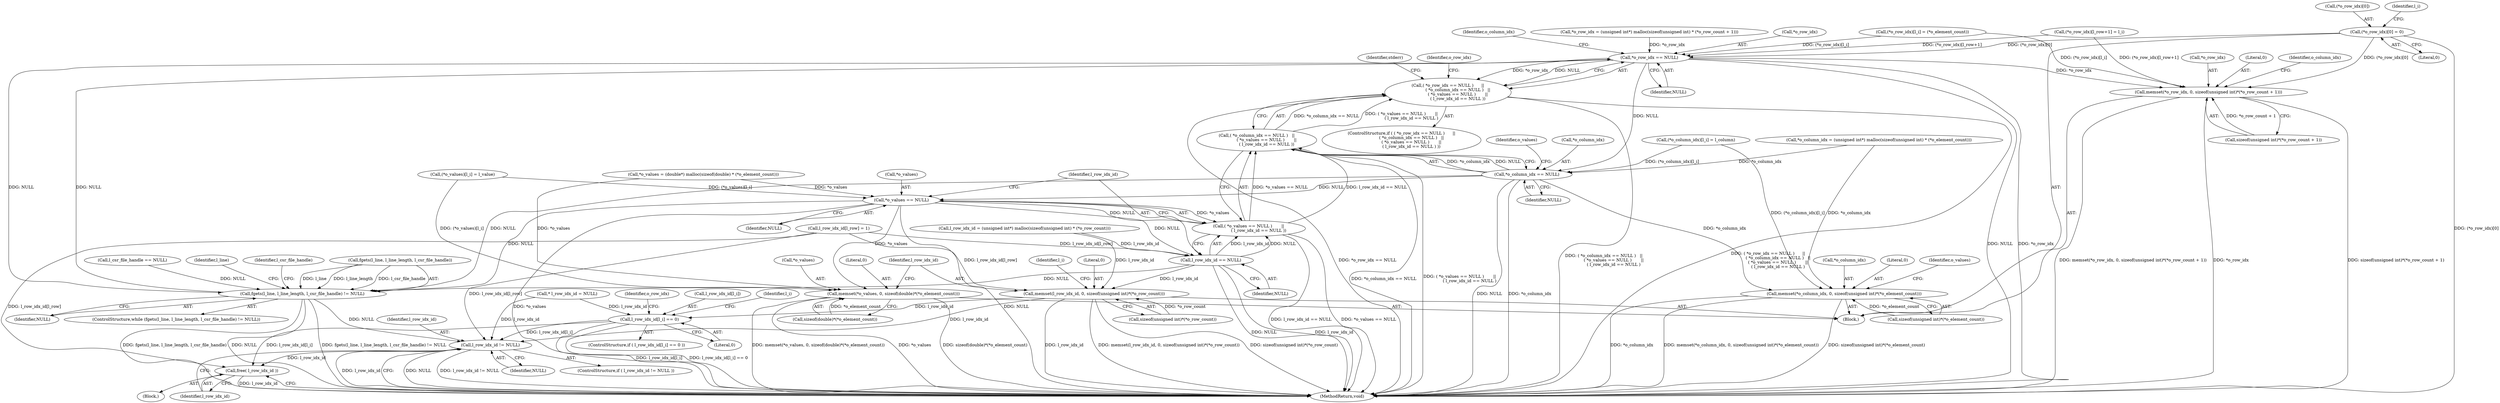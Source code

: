 digraph "0_libxsmm_151481489192e6d1997f8bde52c5c425ea41741d@pointer" {
"1000326" [label="(Call,(*o_row_idx)[0] = 0)"];
"1000248" [label="(Call,*o_row_idx == NULL)"];
"1000159" [label="(Call,fgets(l_line, l_line_length, l_csr_file_handle) != NULL)"];
"1000439" [label="(Call,l_row_idx_id != NULL)"];
"1000443" [label="(Call,free( l_row_idx_id ))"];
"1000247" [label="(Call,( *o_row_idx == NULL )      ||\n               ( *o_column_idx == NULL )   ||\n               ( *o_values == NULL )       ||\n               ( l_row_idx_id == NULL ))"];
"1000253" [label="(Call,*o_column_idx == NULL)"];
"1000252" [label="(Call,( *o_column_idx == NULL )   ||\n               ( *o_values == NULL )       ||\n               ( l_row_idx_id == NULL ))"];
"1000258" [label="(Call,*o_values == NULL)"];
"1000257" [label="(Call,( *o_values == NULL )       ||\n               ( l_row_idx_id == NULL ))"];
"1000262" [label="(Call,l_row_idx_id == NULL)"];
"1000299" [label="(Call,memset(l_row_idx_id, 0, sizeof(unsigned int)*(*o_row_count)))"];
"1000421" [label="(Call,l_row_idx_id[l_i] == 0)"];
"1000290" [label="(Call,memset(*o_values, 0, sizeof(double)*(*o_element_count)))"];
"1000281" [label="(Call,memset(*o_column_idx, 0, sizeof(unsigned int)*(*o_element_count)))"];
"1000270" [label="(Call,memset(*o_row_idx, 0, sizeof(unsigned int)*(*o_row_count + 1)))"];
"1000159" [label="(Call,fgets(l_line, l_line_length, l_csr_file_handle) != NULL)"];
"1000249" [label="(Call,*o_row_idx)"];
"1000212" [label="(Call,*o_row_idx = (unsigned int*) malloc(sizeof(unsigned int) * (*o_row_count + 1)))"];
"1000160" [label="(Call,fgets(l_line, l_line_length, l_csr_file_handle))"];
"1000430" [label="(Identifier,o_row_idx)"];
"1000300" [label="(Identifier,l_row_idx_id)"];
"1000294" [label="(Call,sizeof(double)*(*o_element_count))"];
"1000248" [label="(Call,*o_row_idx == NULL)"];
"1000281" [label="(Call,memset(*o_column_idx, 0, sizeof(unsigned int)*(*o_element_count)))"];
"1000384" [label="(Call,l_row_idx_id[l_row] = 1)"];
"1000263" [label="(Identifier,l_row_idx_id)"];
"1000292" [label="(Identifier,o_values)"];
"1000327" [label="(Call,(*o_row_idx)[0])"];
"1000422" [label="(Call,l_row_idx_id[l_i])"];
"1000418" [label="(Identifier,l_i)"];
"1000137" [label="(Call,* l_row_idx_id = NULL)"];
"1000326" [label="(Call,(*o_row_idx)[0] = 0)"];
"1000319" [label="(Call,(*o_row_idx)[l_i] = (*o_element_count))"];
"1000158" [label="(ControlStructure,while (fgets(l_line, l_line_length, l_csr_file_handle) != NULL))"];
"1000270" [label="(Call,memset(*o_row_idx, 0, sizeof(unsigned int)*(*o_row_count + 1)))"];
"1000255" [label="(Identifier,o_column_idx)"];
"1000254" [label="(Call,*o_column_idx)"];
"1000260" [label="(Identifier,o_values)"];
"1000376" [label="(Call,(*o_values)[l_i] = l_value)"];
"1000236" [label="(Call,l_row_idx_id = (unsigned int*) malloc(sizeof(unsigned int) * (*o_row_count)))"];
"1000271" [label="(Call,*o_row_idx)"];
"1000420" [label="(ControlStructure,if ( l_row_idx_id[l_i] == 0 ))"];
"1000253" [label="(Call,*o_column_idx == NULL)"];
"1000302" [label="(Call,sizeof(unsigned int)*(*o_row_count))"];
"1000425" [label="(Literal,0)"];
"1000282" [label="(Call,*o_column_idx)"];
"1000251" [label="(Identifier,NULL)"];
"1000272" [label="(Identifier,o_row_idx)"];
"1000445" [label="(MethodReturn,void)"];
"1000442" [label="(Block,)"];
"1000273" [label="(Literal,0)"];
"1000200" [label="(Block,)"];
"1000274" [label="(Call,sizeof(unsigned int)*(*o_row_count + 1))"];
"1000246" [label="(ControlStructure,if ( ( *o_row_idx == NULL )      ||\n               ( *o_column_idx == NULL )   ||\n               ( *o_values == NULL )       ||\n               ( l_row_idx_id == NULL ) ))"];
"1000438" [label="(ControlStructure,if ( l_row_idx_id != NULL ))"];
"1000331" [label="(Literal,0)"];
"1000264" [label="(Identifier,NULL)"];
"1000262" [label="(Call,l_row_idx_id == NULL)"];
"1000370" [label="(Call,(*o_column_idx)[l_i] = l_column)"];
"1000444" [label="(Identifier,l_row_idx_id)"];
"1000309" [label="(Identifier,l_i)"];
"1000398" [label="(Identifier,l_csr_file_handle)"];
"1000261" [label="(Identifier,NULL)"];
"1000258" [label="(Call,*o_values == NULL)"];
"1000439" [label="(Call,l_row_idx_id != NULL)"];
"1000150" [label="(Call,l_csr_file_handle == NULL)"];
"1000440" [label="(Identifier,l_row_idx_id)"];
"1000443" [label="(Call,free( l_row_idx_id ))"];
"1000299" [label="(Call,memset(l_row_idx_id, 0, sizeof(unsigned int)*(*o_row_count)))"];
"1000252" [label="(Call,( *o_column_idx == NULL )   ||\n               ( *o_values == NULL )       ||\n               ( l_row_idx_id == NULL ))"];
"1000256" [label="(Identifier,NULL)"];
"1000225" [label="(Call,*o_values = (double*) malloc(sizeof(double) * (*o_element_count)))"];
"1000259" [label="(Call,*o_values)"];
"1000283" [label="(Identifier,o_column_idx)"];
"1000290" [label="(Call,memset(*o_values, 0, sizeof(double)*(*o_element_count)))"];
"1000169" [label="(Identifier,l_line)"];
"1000441" [label="(Identifier,NULL)"];
"1000284" [label="(Literal,0)"];
"1000389" [label="(Call,(*o_row_idx)[l_row+1] = l_i)"];
"1000293" [label="(Literal,0)"];
"1000421" [label="(Call,l_row_idx_id[l_i] == 0)"];
"1000201" [label="(Call,*o_column_idx = (unsigned int*) malloc(sizeof(unsigned int) * (*o_element_count)))"];
"1000333" [label="(Identifier,l_i)"];
"1000267" [label="(Identifier,stderr)"];
"1000291" [label="(Call,*o_values)"];
"1000164" [label="(Identifier,NULL)"];
"1000247" [label="(Call,( *o_row_idx == NULL )      ||\n               ( *o_column_idx == NULL )   ||\n               ( *o_values == NULL )       ||\n               ( l_row_idx_id == NULL ))"];
"1000301" [label="(Literal,0)"];
"1000285" [label="(Call,sizeof(unsigned int)*(*o_element_count))"];
"1000257" [label="(Call,( *o_values == NULL )       ||\n               ( l_row_idx_id == NULL ))"];
"1000326" -> "1000200"  [label="AST: "];
"1000326" -> "1000331"  [label="CFG: "];
"1000327" -> "1000326"  [label="AST: "];
"1000331" -> "1000326"  [label="AST: "];
"1000333" -> "1000326"  [label="CFG: "];
"1000326" -> "1000445"  [label="DDG: (*o_row_idx)[0]"];
"1000326" -> "1000248"  [label="DDG: (*o_row_idx)[0]"];
"1000326" -> "1000270"  [label="DDG: (*o_row_idx)[0]"];
"1000248" -> "1000247"  [label="AST: "];
"1000248" -> "1000251"  [label="CFG: "];
"1000249" -> "1000248"  [label="AST: "];
"1000251" -> "1000248"  [label="AST: "];
"1000255" -> "1000248"  [label="CFG: "];
"1000247" -> "1000248"  [label="CFG: "];
"1000248" -> "1000445"  [label="DDG: NULL"];
"1000248" -> "1000445"  [label="DDG: *o_row_idx"];
"1000248" -> "1000159"  [label="DDG: NULL"];
"1000248" -> "1000247"  [label="DDG: *o_row_idx"];
"1000248" -> "1000247"  [label="DDG: NULL"];
"1000319" -> "1000248"  [label="DDG: (*o_row_idx)[l_i]"];
"1000389" -> "1000248"  [label="DDG: (*o_row_idx)[l_row+1]"];
"1000212" -> "1000248"  [label="DDG: *o_row_idx"];
"1000159" -> "1000248"  [label="DDG: NULL"];
"1000248" -> "1000253"  [label="DDG: NULL"];
"1000248" -> "1000270"  [label="DDG: *o_row_idx"];
"1000159" -> "1000158"  [label="AST: "];
"1000159" -> "1000164"  [label="CFG: "];
"1000160" -> "1000159"  [label="AST: "];
"1000164" -> "1000159"  [label="AST: "];
"1000169" -> "1000159"  [label="CFG: "];
"1000398" -> "1000159"  [label="CFG: "];
"1000159" -> "1000445"  [label="DDG: fgets(l_line, l_line_length, l_csr_file_handle) != NULL"];
"1000159" -> "1000445"  [label="DDG: NULL"];
"1000159" -> "1000445"  [label="DDG: fgets(l_line, l_line_length, l_csr_file_handle)"];
"1000160" -> "1000159"  [label="DDG: l_line"];
"1000160" -> "1000159"  [label="DDG: l_line_length"];
"1000160" -> "1000159"  [label="DDG: l_csr_file_handle"];
"1000150" -> "1000159"  [label="DDG: NULL"];
"1000262" -> "1000159"  [label="DDG: NULL"];
"1000258" -> "1000159"  [label="DDG: NULL"];
"1000253" -> "1000159"  [label="DDG: NULL"];
"1000159" -> "1000439"  [label="DDG: NULL"];
"1000439" -> "1000438"  [label="AST: "];
"1000439" -> "1000441"  [label="CFG: "];
"1000440" -> "1000439"  [label="AST: "];
"1000441" -> "1000439"  [label="AST: "];
"1000444" -> "1000439"  [label="CFG: "];
"1000445" -> "1000439"  [label="CFG: "];
"1000439" -> "1000445"  [label="DDG: l_row_idx_id"];
"1000439" -> "1000445"  [label="DDG: NULL"];
"1000439" -> "1000445"  [label="DDG: l_row_idx_id != NULL"];
"1000421" -> "1000439"  [label="DDG: l_row_idx_id[l_i]"];
"1000299" -> "1000439"  [label="DDG: l_row_idx_id"];
"1000137" -> "1000439"  [label="DDG: l_row_idx_id"];
"1000384" -> "1000439"  [label="DDG: l_row_idx_id[l_row]"];
"1000439" -> "1000443"  [label="DDG: l_row_idx_id"];
"1000443" -> "1000442"  [label="AST: "];
"1000443" -> "1000444"  [label="CFG: "];
"1000444" -> "1000443"  [label="AST: "];
"1000445" -> "1000443"  [label="CFG: "];
"1000443" -> "1000445"  [label="DDG: l_row_idx_id"];
"1000421" -> "1000443"  [label="DDG: l_row_idx_id[l_i]"];
"1000384" -> "1000443"  [label="DDG: l_row_idx_id[l_row]"];
"1000247" -> "1000246"  [label="AST: "];
"1000247" -> "1000252"  [label="CFG: "];
"1000252" -> "1000247"  [label="AST: "];
"1000267" -> "1000247"  [label="CFG: "];
"1000272" -> "1000247"  [label="CFG: "];
"1000247" -> "1000445"  [label="DDG: *o_row_idx == NULL"];
"1000247" -> "1000445"  [label="DDG: ( *o_column_idx == NULL )   ||\n               ( *o_values == NULL )       ||\n               ( l_row_idx_id == NULL )"];
"1000247" -> "1000445"  [label="DDG: ( *o_row_idx == NULL )      ||\n               ( *o_column_idx == NULL )   ||\n               ( *o_values == NULL )       ||\n               ( l_row_idx_id == NULL )"];
"1000252" -> "1000247"  [label="DDG: *o_column_idx == NULL"];
"1000252" -> "1000247"  [label="DDG: ( *o_values == NULL )       ||\n               ( l_row_idx_id == NULL )"];
"1000253" -> "1000252"  [label="AST: "];
"1000253" -> "1000256"  [label="CFG: "];
"1000254" -> "1000253"  [label="AST: "];
"1000256" -> "1000253"  [label="AST: "];
"1000260" -> "1000253"  [label="CFG: "];
"1000252" -> "1000253"  [label="CFG: "];
"1000253" -> "1000445"  [label="DDG: *o_column_idx"];
"1000253" -> "1000445"  [label="DDG: NULL"];
"1000253" -> "1000252"  [label="DDG: *o_column_idx"];
"1000253" -> "1000252"  [label="DDG: NULL"];
"1000370" -> "1000253"  [label="DDG: (*o_column_idx)[l_i]"];
"1000201" -> "1000253"  [label="DDG: *o_column_idx"];
"1000253" -> "1000258"  [label="DDG: NULL"];
"1000253" -> "1000281"  [label="DDG: *o_column_idx"];
"1000252" -> "1000257"  [label="CFG: "];
"1000257" -> "1000252"  [label="AST: "];
"1000252" -> "1000445"  [label="DDG: *o_column_idx == NULL"];
"1000252" -> "1000445"  [label="DDG: ( *o_values == NULL )       ||\n               ( l_row_idx_id == NULL )"];
"1000257" -> "1000252"  [label="DDG: *o_values == NULL"];
"1000257" -> "1000252"  [label="DDG: l_row_idx_id == NULL"];
"1000258" -> "1000257"  [label="AST: "];
"1000258" -> "1000261"  [label="CFG: "];
"1000259" -> "1000258"  [label="AST: "];
"1000261" -> "1000258"  [label="AST: "];
"1000263" -> "1000258"  [label="CFG: "];
"1000257" -> "1000258"  [label="CFG: "];
"1000258" -> "1000445"  [label="DDG: *o_values"];
"1000258" -> "1000445"  [label="DDG: NULL"];
"1000258" -> "1000257"  [label="DDG: *o_values"];
"1000258" -> "1000257"  [label="DDG: NULL"];
"1000376" -> "1000258"  [label="DDG: (*o_values)[l_i]"];
"1000225" -> "1000258"  [label="DDG: *o_values"];
"1000258" -> "1000262"  [label="DDG: NULL"];
"1000258" -> "1000290"  [label="DDG: *o_values"];
"1000257" -> "1000262"  [label="CFG: "];
"1000262" -> "1000257"  [label="AST: "];
"1000257" -> "1000445"  [label="DDG: *o_values == NULL"];
"1000257" -> "1000445"  [label="DDG: l_row_idx_id == NULL"];
"1000262" -> "1000257"  [label="DDG: l_row_idx_id"];
"1000262" -> "1000257"  [label="DDG: NULL"];
"1000262" -> "1000264"  [label="CFG: "];
"1000263" -> "1000262"  [label="AST: "];
"1000264" -> "1000262"  [label="AST: "];
"1000262" -> "1000445"  [label="DDG: l_row_idx_id"];
"1000262" -> "1000445"  [label="DDG: NULL"];
"1000236" -> "1000262"  [label="DDG: l_row_idx_id"];
"1000384" -> "1000262"  [label="DDG: l_row_idx_id[l_row]"];
"1000262" -> "1000299"  [label="DDG: l_row_idx_id"];
"1000299" -> "1000200"  [label="AST: "];
"1000299" -> "1000302"  [label="CFG: "];
"1000300" -> "1000299"  [label="AST: "];
"1000301" -> "1000299"  [label="AST: "];
"1000302" -> "1000299"  [label="AST: "];
"1000309" -> "1000299"  [label="CFG: "];
"1000299" -> "1000445"  [label="DDG: memset(l_row_idx_id, 0, sizeof(unsigned int)*(*o_row_count))"];
"1000299" -> "1000445"  [label="DDG: sizeof(unsigned int)*(*o_row_count)"];
"1000299" -> "1000445"  [label="DDG: l_row_idx_id"];
"1000236" -> "1000299"  [label="DDG: l_row_idx_id"];
"1000384" -> "1000299"  [label="DDG: l_row_idx_id[l_row]"];
"1000302" -> "1000299"  [label="DDG: *o_row_count"];
"1000299" -> "1000421"  [label="DDG: l_row_idx_id"];
"1000421" -> "1000420"  [label="AST: "];
"1000421" -> "1000425"  [label="CFG: "];
"1000422" -> "1000421"  [label="AST: "];
"1000425" -> "1000421"  [label="AST: "];
"1000430" -> "1000421"  [label="CFG: "];
"1000418" -> "1000421"  [label="CFG: "];
"1000421" -> "1000445"  [label="DDG: l_row_idx_id[l_i]"];
"1000421" -> "1000445"  [label="DDG: l_row_idx_id[l_i] == 0"];
"1000137" -> "1000421"  [label="DDG: l_row_idx_id"];
"1000290" -> "1000200"  [label="AST: "];
"1000290" -> "1000294"  [label="CFG: "];
"1000291" -> "1000290"  [label="AST: "];
"1000293" -> "1000290"  [label="AST: "];
"1000294" -> "1000290"  [label="AST: "];
"1000300" -> "1000290"  [label="CFG: "];
"1000290" -> "1000445"  [label="DDG: *o_values"];
"1000290" -> "1000445"  [label="DDG: sizeof(double)*(*o_element_count)"];
"1000290" -> "1000445"  [label="DDG: memset(*o_values, 0, sizeof(double)*(*o_element_count))"];
"1000376" -> "1000290"  [label="DDG: (*o_values)[l_i]"];
"1000225" -> "1000290"  [label="DDG: *o_values"];
"1000294" -> "1000290"  [label="DDG: *o_element_count"];
"1000281" -> "1000200"  [label="AST: "];
"1000281" -> "1000285"  [label="CFG: "];
"1000282" -> "1000281"  [label="AST: "];
"1000284" -> "1000281"  [label="AST: "];
"1000285" -> "1000281"  [label="AST: "];
"1000292" -> "1000281"  [label="CFG: "];
"1000281" -> "1000445"  [label="DDG: sizeof(unsigned int)*(*o_element_count)"];
"1000281" -> "1000445"  [label="DDG: *o_column_idx"];
"1000281" -> "1000445"  [label="DDG: memset(*o_column_idx, 0, sizeof(unsigned int)*(*o_element_count))"];
"1000370" -> "1000281"  [label="DDG: (*o_column_idx)[l_i]"];
"1000201" -> "1000281"  [label="DDG: *o_column_idx"];
"1000285" -> "1000281"  [label="DDG: *o_element_count"];
"1000270" -> "1000200"  [label="AST: "];
"1000270" -> "1000274"  [label="CFG: "];
"1000271" -> "1000270"  [label="AST: "];
"1000273" -> "1000270"  [label="AST: "];
"1000274" -> "1000270"  [label="AST: "];
"1000283" -> "1000270"  [label="CFG: "];
"1000270" -> "1000445"  [label="DDG: sizeof(unsigned int)*(*o_row_count + 1)"];
"1000270" -> "1000445"  [label="DDG: memset(*o_row_idx, 0, sizeof(unsigned int)*(*o_row_count + 1))"];
"1000270" -> "1000445"  [label="DDG: *o_row_idx"];
"1000389" -> "1000270"  [label="DDG: (*o_row_idx)[l_row+1]"];
"1000319" -> "1000270"  [label="DDG: (*o_row_idx)[l_i]"];
"1000274" -> "1000270"  [label="DDG: *o_row_count + 1"];
}

